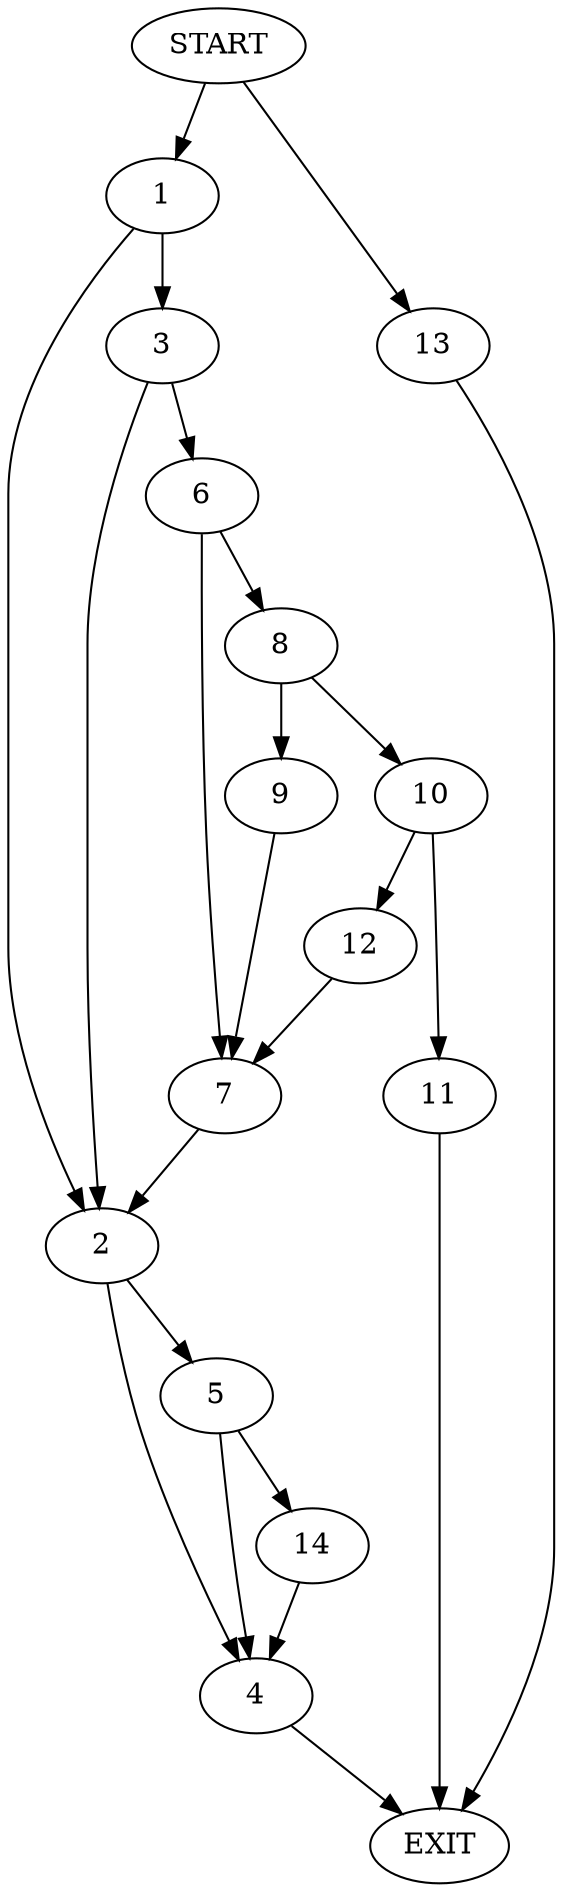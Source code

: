 digraph {
0 [label="START"]
15 [label="EXIT"]
0 -> 1
1 -> 2
1 -> 3
2 -> 4
2 -> 5
3 -> 2
3 -> 6
6 -> 7
6 -> 8
7 -> 2
8 -> 9
8 -> 10
9 -> 7
10 -> 11
10 -> 12
11 -> 15
12 -> 7
0 -> 13
13 -> 15
4 -> 15
5 -> 4
5 -> 14
14 -> 4
}
